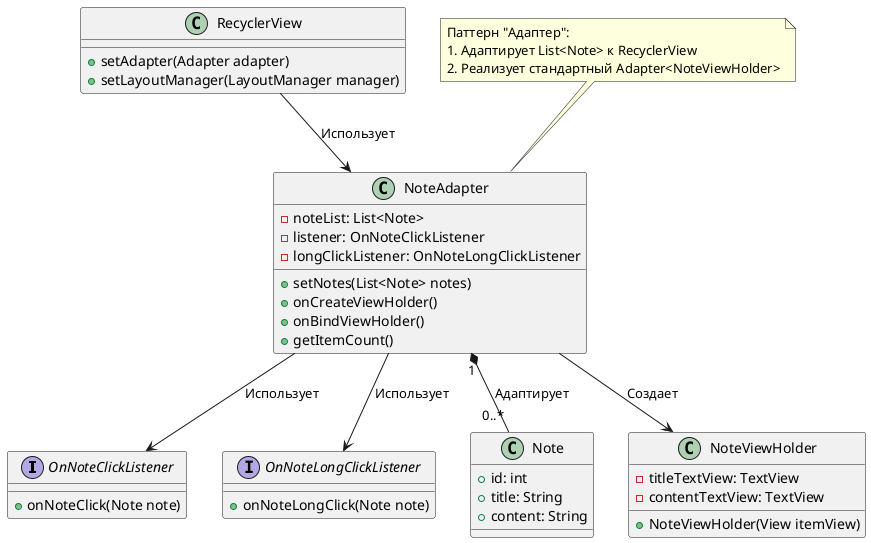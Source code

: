 @startuml NoteAdapter_UML

' Интерфейсы
interface OnNoteClickListener {
  + onNoteClick(Note note)
}

interface OnNoteLongClickListener {
  + onNoteLongClick(Note note)
}

' Классы
class Note {
  + id: int
  + title: String
  + content: String
}

class NoteAdapter {
  - noteList: List<Note>
  - listener: OnNoteClickListener
  - longClickListener: OnNoteLongClickListener
  + setNotes(List<Note> notes)
  + onCreateViewHolder()
  + onBindViewHolder()
  + getItemCount()
}

class NoteViewHolder {
  - titleTextView: TextView
  - contentTextView: TextView
  + NoteViewHolder(View itemView)
}

' RecyclerView (системный класс)
class RecyclerView {
  + setAdapter(Adapter adapter)
  + setLayoutManager(LayoutManager manager)
}

' Связи
NoteAdapter "1" *-- "0..*" Note : Адаптирует
NoteAdapter --> OnNoteClickListener : Использует
NoteAdapter --> OnNoteLongClickListener : Использует
NoteAdapter --> NoteViewHolder : Создает
RecyclerView --> NoteAdapter : Использует

' Примечания
note top of NoteAdapter
  Паттерн "Адаптер":
  1. Адаптирует List<Note> к RecyclerView
  2. Реализует стандартный Adapter<NoteViewHolder>
end note

@enduml